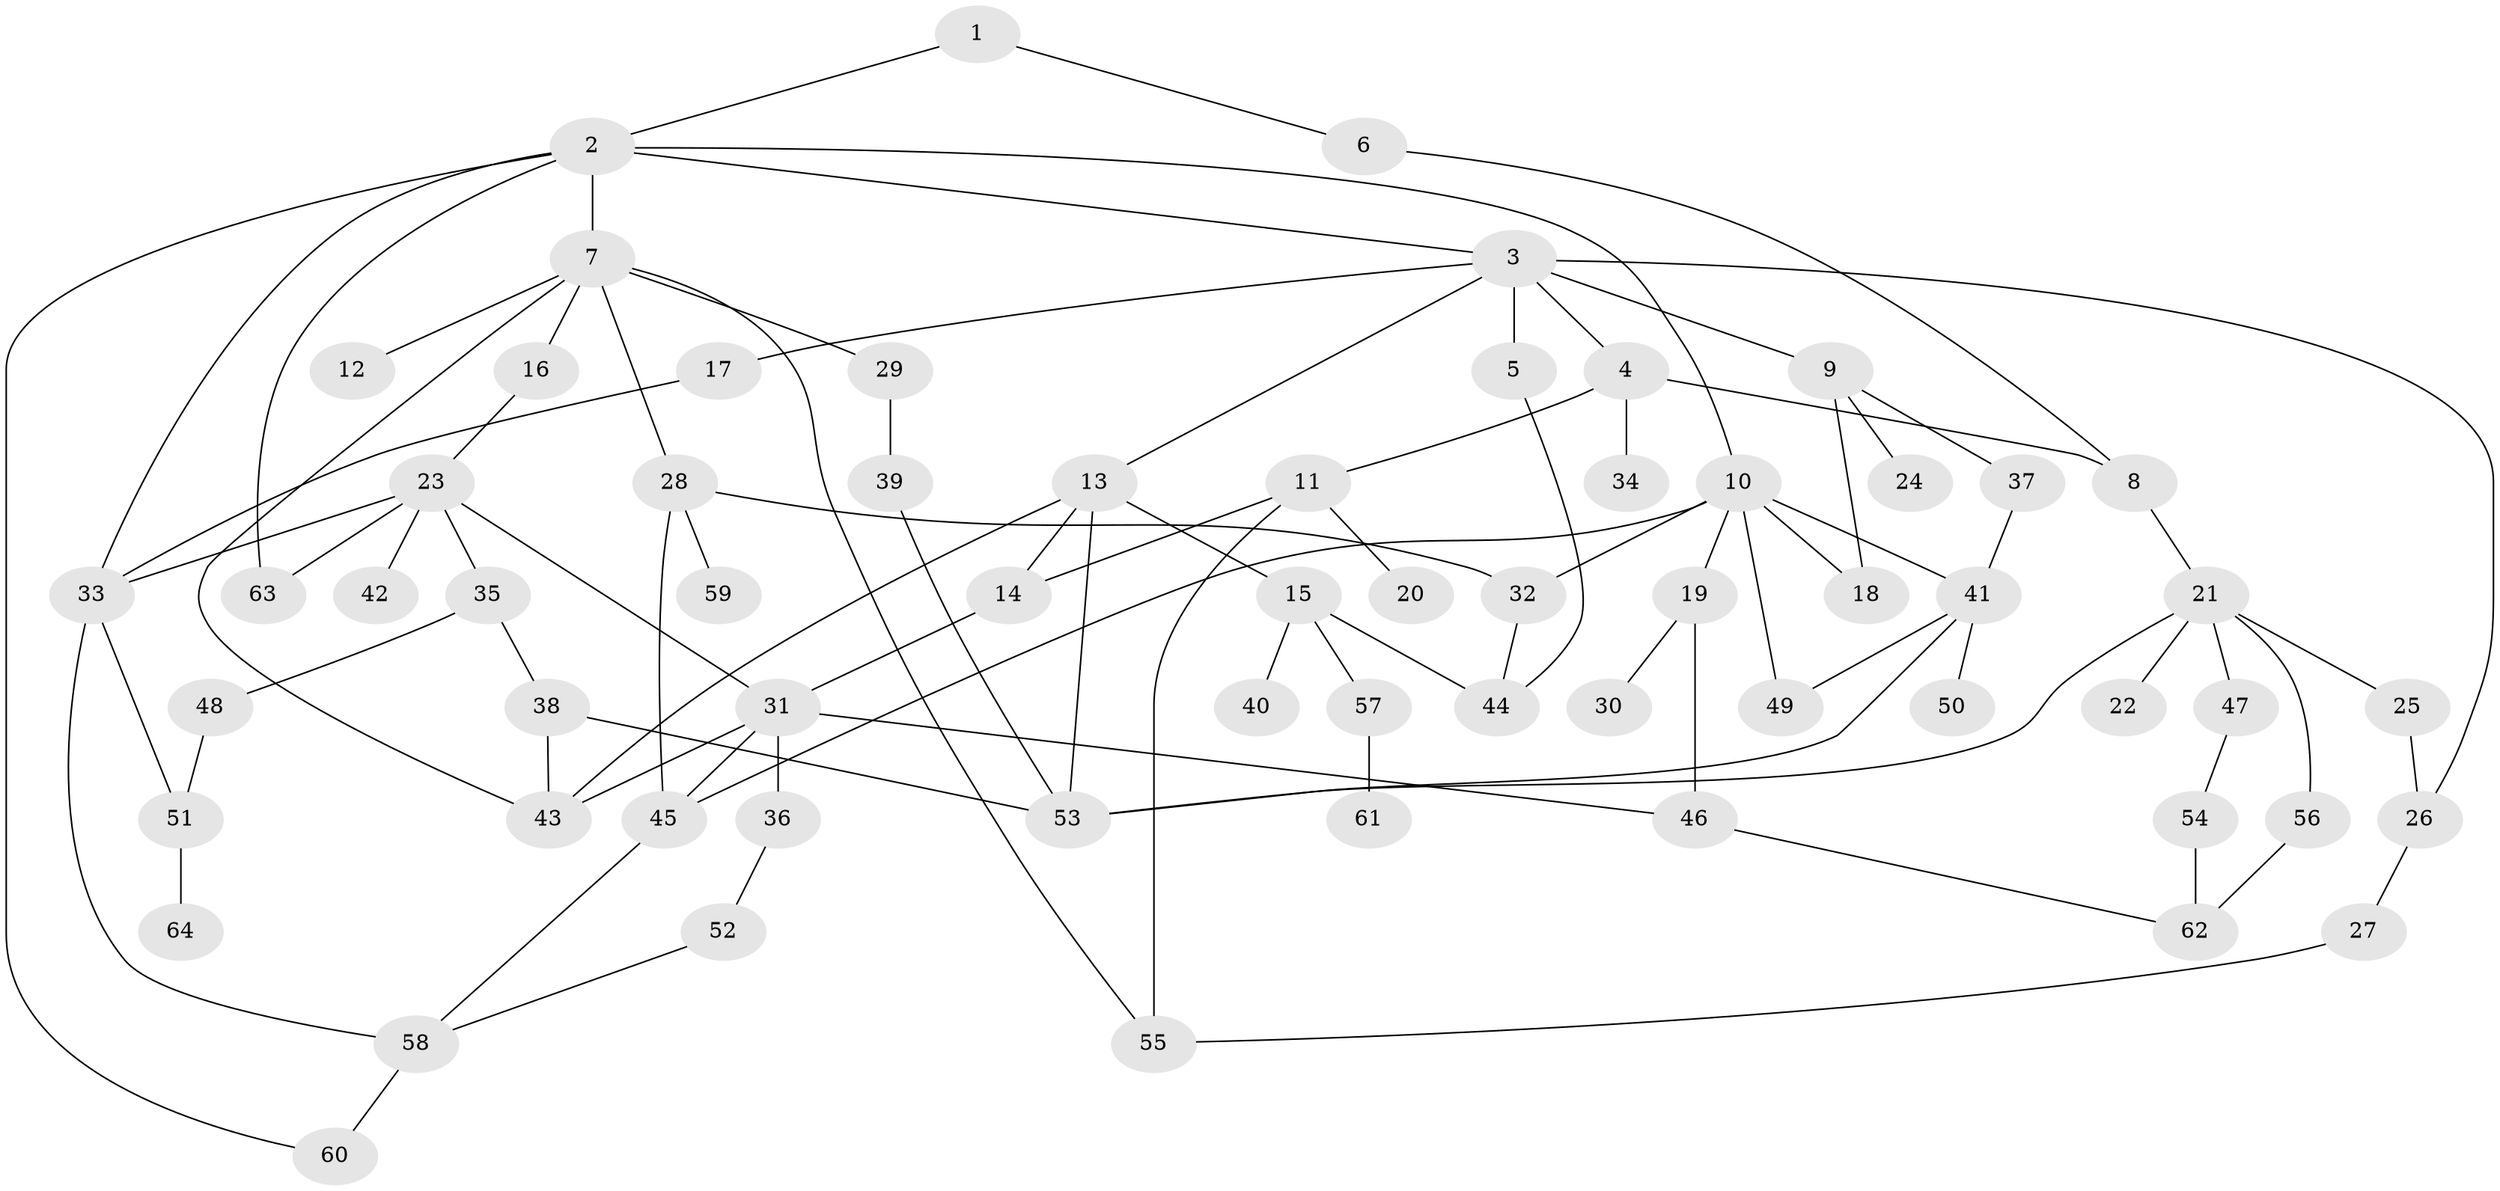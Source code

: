 // coarse degree distribution, {2: 0.15, 7: 0.025, 9: 0.075, 3: 0.25, 4: 0.1, 5: 0.075, 1: 0.225, 6: 0.1}
// Generated by graph-tools (version 1.1) at 2025/51/02/27/25 19:51:38]
// undirected, 64 vertices, 94 edges
graph export_dot {
graph [start="1"]
  node [color=gray90,style=filled];
  1;
  2;
  3;
  4;
  5;
  6;
  7;
  8;
  9;
  10;
  11;
  12;
  13;
  14;
  15;
  16;
  17;
  18;
  19;
  20;
  21;
  22;
  23;
  24;
  25;
  26;
  27;
  28;
  29;
  30;
  31;
  32;
  33;
  34;
  35;
  36;
  37;
  38;
  39;
  40;
  41;
  42;
  43;
  44;
  45;
  46;
  47;
  48;
  49;
  50;
  51;
  52;
  53;
  54;
  55;
  56;
  57;
  58;
  59;
  60;
  61;
  62;
  63;
  64;
  1 -- 2;
  1 -- 6;
  2 -- 3;
  2 -- 7;
  2 -- 10;
  2 -- 33;
  2 -- 60;
  2 -- 63;
  3 -- 4;
  3 -- 5;
  3 -- 9;
  3 -- 13;
  3 -- 17;
  3 -- 26;
  4 -- 8;
  4 -- 11;
  4 -- 34;
  5 -- 44;
  6 -- 8;
  7 -- 12;
  7 -- 16;
  7 -- 28;
  7 -- 29;
  7 -- 55;
  7 -- 43;
  8 -- 21;
  9 -- 18;
  9 -- 24;
  9 -- 37;
  10 -- 19;
  10 -- 32;
  10 -- 18;
  10 -- 45;
  10 -- 49;
  10 -- 41;
  11 -- 14;
  11 -- 20;
  11 -- 55;
  13 -- 15;
  13 -- 53;
  13 -- 14;
  13 -- 43;
  14 -- 31;
  15 -- 40;
  15 -- 44;
  15 -- 57;
  16 -- 23;
  17 -- 33;
  19 -- 30;
  19 -- 46;
  21 -- 22;
  21 -- 25;
  21 -- 47;
  21 -- 53;
  21 -- 56;
  23 -- 31;
  23 -- 35;
  23 -- 42;
  23 -- 63;
  23 -- 33;
  25 -- 26;
  26 -- 27;
  27 -- 55;
  28 -- 45;
  28 -- 59;
  28 -- 32;
  29 -- 39;
  31 -- 36;
  31 -- 46;
  31 -- 45;
  31 -- 43;
  32 -- 44;
  33 -- 58;
  33 -- 51;
  35 -- 38;
  35 -- 48;
  36 -- 52;
  37 -- 41;
  38 -- 43;
  38 -- 53;
  39 -- 53;
  41 -- 49;
  41 -- 50;
  41 -- 53;
  45 -- 58;
  46 -- 62;
  47 -- 54;
  48 -- 51;
  51 -- 64;
  52 -- 58;
  54 -- 62;
  56 -- 62;
  57 -- 61;
  58 -- 60;
}
